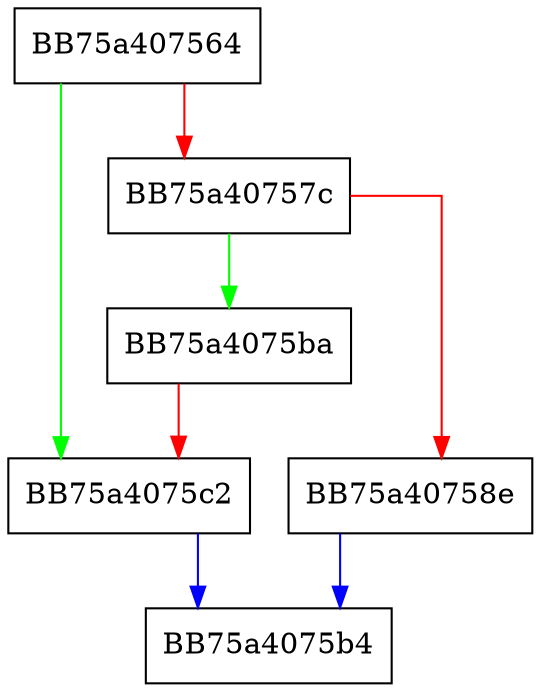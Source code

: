 digraph pdfMlexer_CreateInputBuffer {
  node [shape="box"];
  graph [splines=ortho];
  BB75a407564 -> BB75a4075c2 [color="green"];
  BB75a407564 -> BB75a40757c [color="red"];
  BB75a40757c -> BB75a4075ba [color="green"];
  BB75a40757c -> BB75a40758e [color="red"];
  BB75a40758e -> BB75a4075b4 [color="blue"];
  BB75a4075ba -> BB75a4075c2 [color="red"];
  BB75a4075c2 -> BB75a4075b4 [color="blue"];
}
